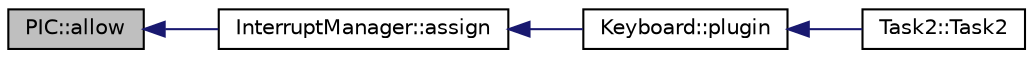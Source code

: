 digraph "PIC::allow"
{
  bgcolor="transparent";
  edge [fontname="Helvetica",fontsize="10",labelfontname="Helvetica",labelfontsize="10"];
  node [fontname="Helvetica",fontsize="10",shape=record];
  rankdir="LR";
  Node1 [label="PIC::allow",height=0.2,width=0.4,color="black", fillcolor="grey75", style="filled", fontcolor="black"];
  Node1 -> Node2 [dir="back",color="midnightblue",fontsize="10",style="solid",fontname="Helvetica"];
  Node2 [label="InterruptManager::assign",height=0.2,width=0.4,color="black",URL="$classInterruptManager.html#a6b6f24b03cad03d67d2a7889ce2ae926",tooltip="Assign a handler to an interrupt. "];
  Node2 -> Node3 [dir="back",color="midnightblue",fontsize="10",style="solid",fontname="Helvetica"];
  Node3 [label="Keyboard::plugin",height=0.2,width=0.4,color="black",URL="$classKeyboard.html#a6d362a122a7c417ff1a5c60152746d61",tooltip="aktiviert den Interruptmechanismus für die Tastatur "];
  Node3 -> Node4 [dir="back",color="midnightblue",fontsize="10",style="solid",fontname="Helvetica"];
  Node4 [label="Task2::Task2",height=0.2,width=0.4,color="black",URL="$classTask2.html#a4adb42b6119375dfec56808c158dd7dc",tooltip="Default constructor. "];
}
